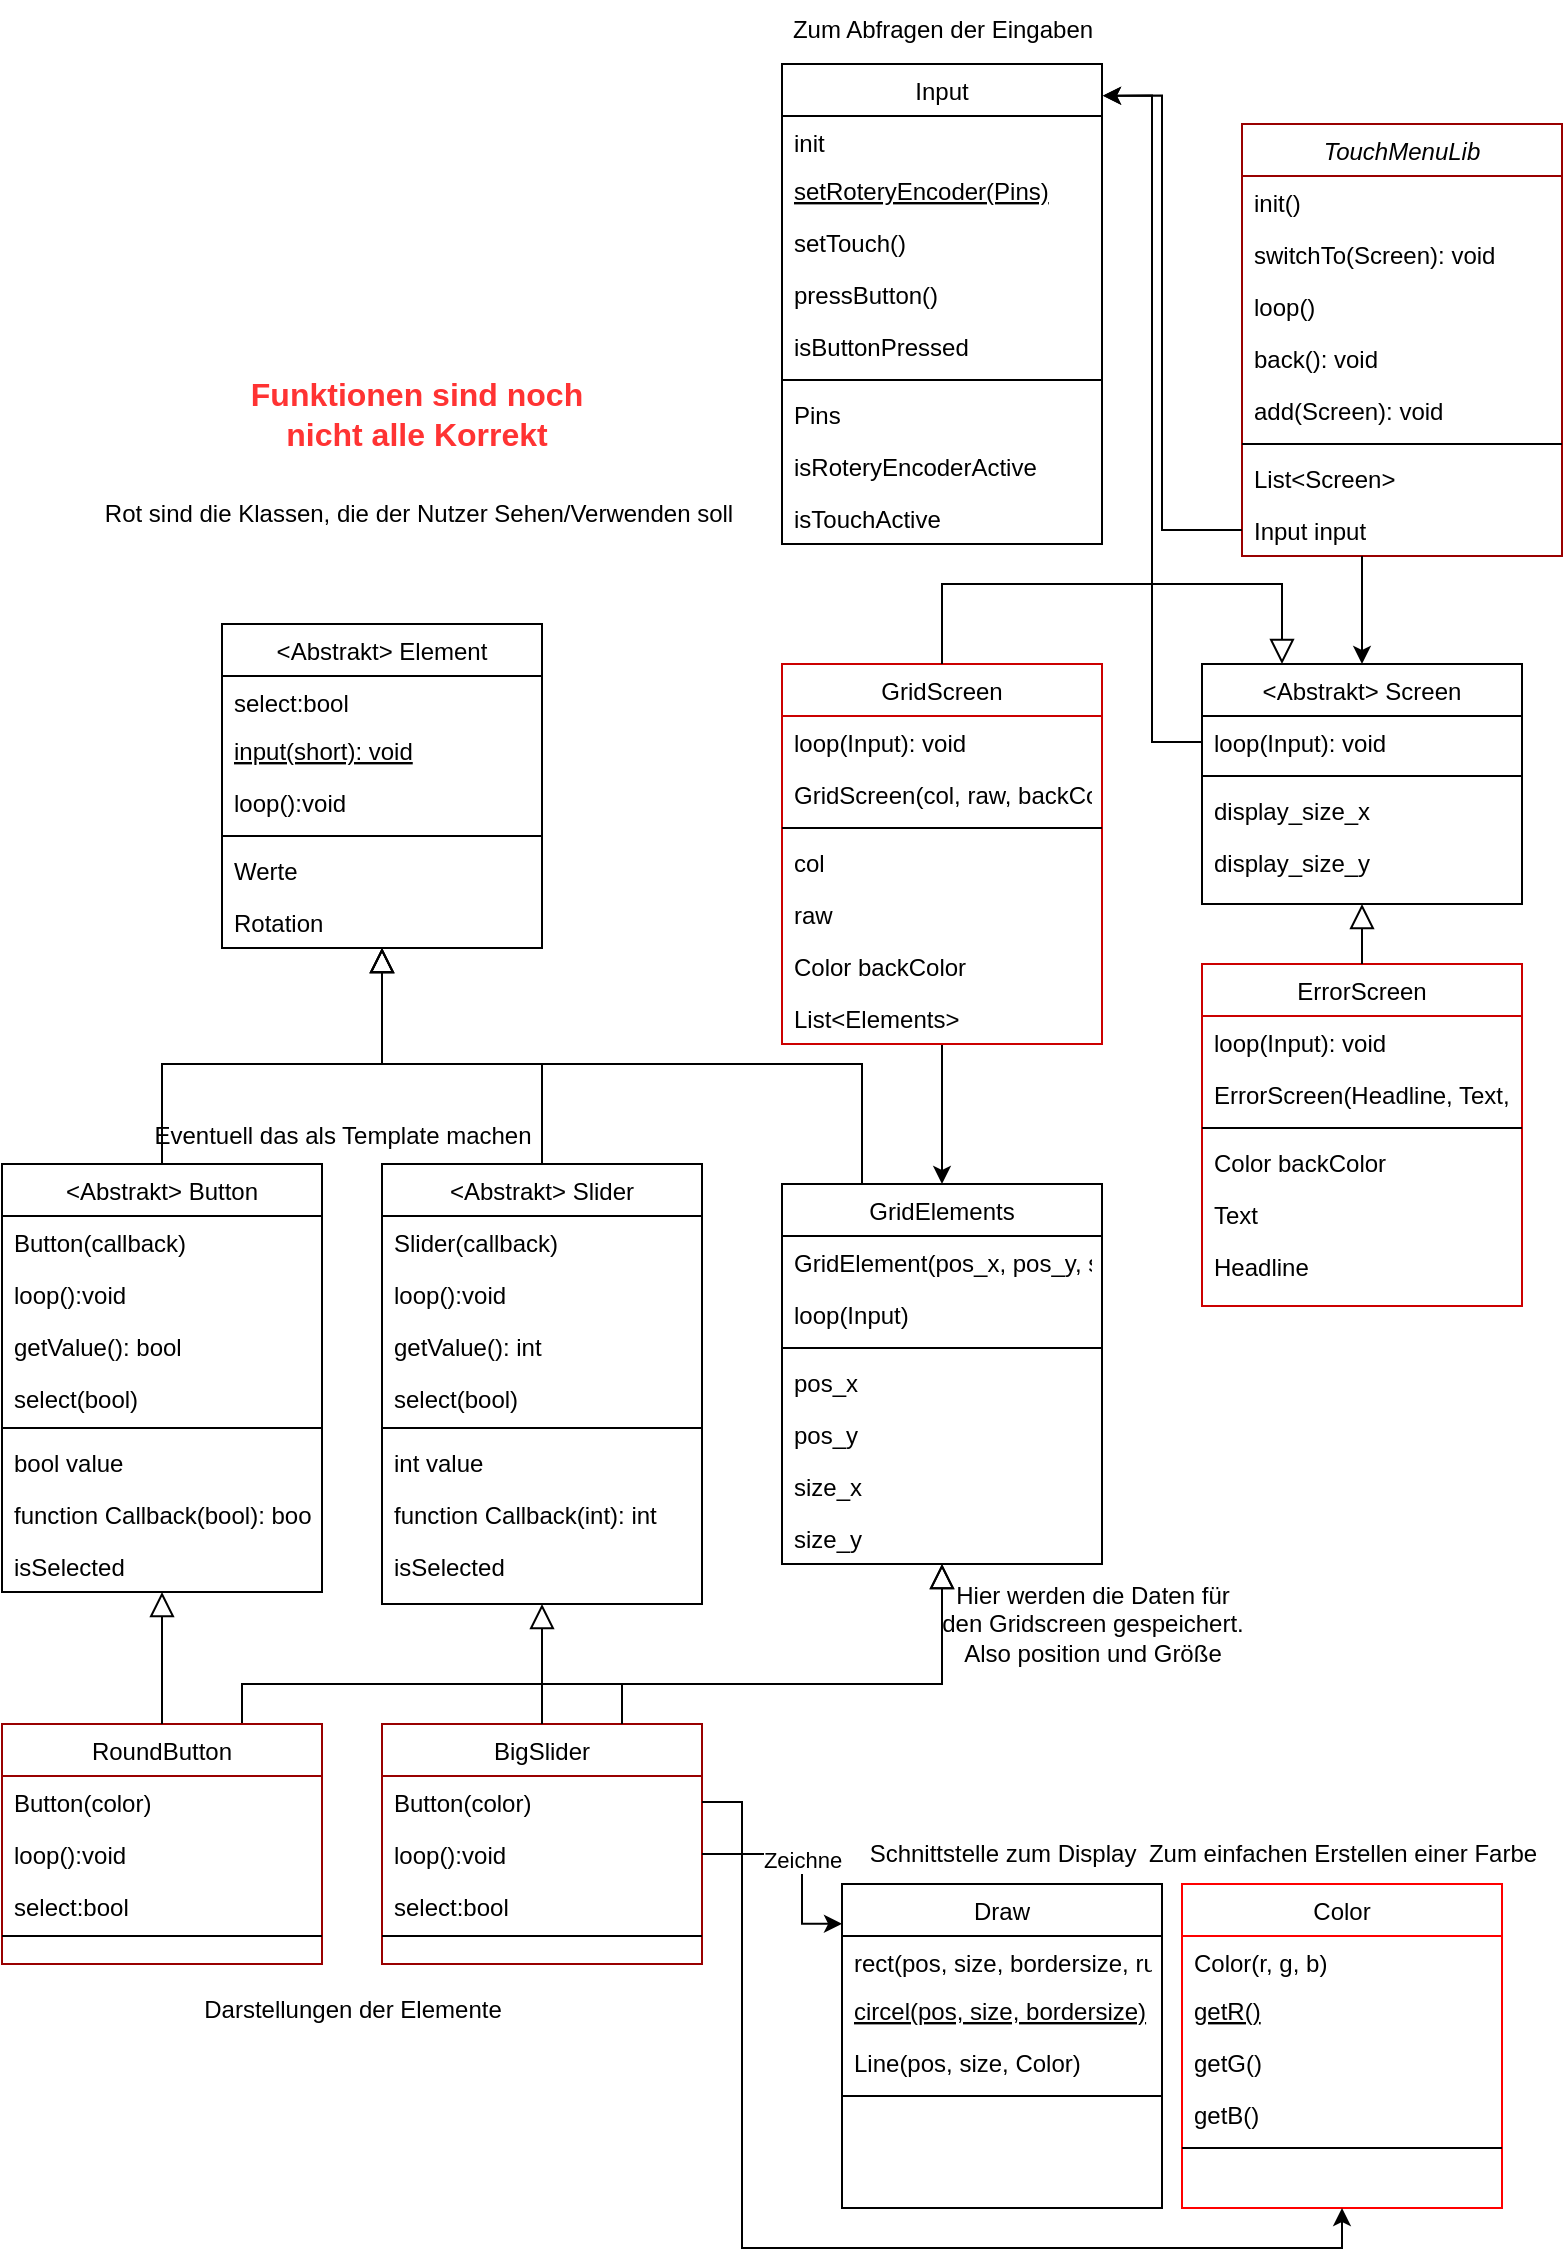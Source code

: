 <mxfile version="21.2.1" type="device">
  <diagram id="C5RBs43oDa-KdzZeNtuy" name="Page-1">
    <mxGraphModel dx="1136" dy="1790" grid="1" gridSize="10" guides="1" tooltips="1" connect="1" arrows="1" fold="1" page="1" pageScale="1" pageWidth="827" pageHeight="1169" math="0" shadow="0">
      <root>
        <mxCell id="WIyWlLk6GJQsqaUBKTNV-0" />
        <mxCell id="WIyWlLk6GJQsqaUBKTNV-1" parent="WIyWlLk6GJQsqaUBKTNV-0" />
        <mxCell id="zkfFHV4jXpPFQw0GAbJ--0" value="TouchMenuLib" style="swimlane;fontStyle=2;align=center;verticalAlign=top;childLayout=stackLayout;horizontal=1;startSize=26;horizontalStack=0;resizeParent=1;resizeLast=0;collapsible=1;marginBottom=0;rounded=0;shadow=0;strokeWidth=1;strokeColor=#990000;" parent="WIyWlLk6GJQsqaUBKTNV-1" vertex="1">
          <mxGeometry x="630" y="-20" width="160" height="216" as="geometry">
            <mxRectangle x="230" y="140" width="160" height="26" as="alternateBounds" />
          </mxGeometry>
        </mxCell>
        <mxCell id="zkfFHV4jXpPFQw0GAbJ--1" value="init()" style="text;align=left;verticalAlign=top;spacingLeft=4;spacingRight=4;overflow=hidden;rotatable=0;points=[[0,0.5],[1,0.5]];portConstraint=eastwest;" parent="zkfFHV4jXpPFQw0GAbJ--0" vertex="1">
          <mxGeometry y="26" width="160" height="26" as="geometry" />
        </mxCell>
        <mxCell id="zkfFHV4jXpPFQw0GAbJ--2" value="switchTo(Screen): void" style="text;align=left;verticalAlign=top;spacingLeft=4;spacingRight=4;overflow=hidden;rotatable=0;points=[[0,0.5],[1,0.5]];portConstraint=eastwest;rounded=0;shadow=0;html=0;" parent="zkfFHV4jXpPFQw0GAbJ--0" vertex="1">
          <mxGeometry y="52" width="160" height="26" as="geometry" />
        </mxCell>
        <mxCell id="zkfFHV4jXpPFQw0GAbJ--3" value="loop()" style="text;align=left;verticalAlign=top;spacingLeft=4;spacingRight=4;overflow=hidden;rotatable=0;points=[[0,0.5],[1,0.5]];portConstraint=eastwest;rounded=0;shadow=0;html=0;" parent="zkfFHV4jXpPFQw0GAbJ--0" vertex="1">
          <mxGeometry y="78" width="160" height="26" as="geometry" />
        </mxCell>
        <mxCell id="kaVi2ZBYTGsRH77vz1DW-54" value="back(): void" style="text;align=left;verticalAlign=top;spacingLeft=4;spacingRight=4;overflow=hidden;rotatable=0;points=[[0,0.5],[1,0.5]];portConstraint=eastwest;rounded=0;shadow=0;html=0;" vertex="1" parent="zkfFHV4jXpPFQw0GAbJ--0">
          <mxGeometry y="104" width="160" height="26" as="geometry" />
        </mxCell>
        <mxCell id="kaVi2ZBYTGsRH77vz1DW-146" value="add(Screen): void" style="text;align=left;verticalAlign=top;spacingLeft=4;spacingRight=4;overflow=hidden;rotatable=0;points=[[0,0.5],[1,0.5]];portConstraint=eastwest;rounded=0;shadow=0;html=0;" vertex="1" parent="zkfFHV4jXpPFQw0GAbJ--0">
          <mxGeometry y="130" width="160" height="26" as="geometry" />
        </mxCell>
        <mxCell id="zkfFHV4jXpPFQw0GAbJ--4" value="" style="line;html=1;strokeWidth=1;align=left;verticalAlign=middle;spacingTop=-1;spacingLeft=3;spacingRight=3;rotatable=0;labelPosition=right;points=[];portConstraint=eastwest;" parent="zkfFHV4jXpPFQw0GAbJ--0" vertex="1">
          <mxGeometry y="156" width="160" height="8" as="geometry" />
        </mxCell>
        <mxCell id="zkfFHV4jXpPFQw0GAbJ--5" value="List&lt;Screen&gt;" style="text;align=left;verticalAlign=top;spacingLeft=4;spacingRight=4;overflow=hidden;rotatable=0;points=[[0,0.5],[1,0.5]];portConstraint=eastwest;" parent="zkfFHV4jXpPFQw0GAbJ--0" vertex="1">
          <mxGeometry y="164" width="160" height="26" as="geometry" />
        </mxCell>
        <mxCell id="kaVi2ZBYTGsRH77vz1DW-173" value="Input input" style="text;align=left;verticalAlign=top;spacingLeft=4;spacingRight=4;overflow=hidden;rotatable=0;points=[[0,0.5],[1,0.5]];portConstraint=eastwest;" vertex="1" parent="zkfFHV4jXpPFQw0GAbJ--0">
          <mxGeometry y="190" width="160" height="26" as="geometry" />
        </mxCell>
        <mxCell id="zkfFHV4jXpPFQw0GAbJ--6" value="&lt;Abstrakt&gt; Element" style="swimlane;fontStyle=0;align=center;verticalAlign=top;childLayout=stackLayout;horizontal=1;startSize=26;horizontalStack=0;resizeParent=1;resizeLast=0;collapsible=1;marginBottom=0;rounded=0;shadow=0;strokeWidth=1;" parent="WIyWlLk6GJQsqaUBKTNV-1" vertex="1">
          <mxGeometry x="120" y="230" width="160" height="162" as="geometry">
            <mxRectangle x="130" y="380" width="160" height="26" as="alternateBounds" />
          </mxGeometry>
        </mxCell>
        <mxCell id="zkfFHV4jXpPFQw0GAbJ--7" value="select:bool" style="text;align=left;verticalAlign=top;spacingLeft=4;spacingRight=4;overflow=hidden;rotatable=0;points=[[0,0.5],[1,0.5]];portConstraint=eastwest;" parent="zkfFHV4jXpPFQw0GAbJ--6" vertex="1">
          <mxGeometry y="26" width="160" height="24" as="geometry" />
        </mxCell>
        <mxCell id="zkfFHV4jXpPFQw0GAbJ--10" value="input(short): void" style="text;align=left;verticalAlign=top;spacingLeft=4;spacingRight=4;overflow=hidden;rotatable=0;points=[[0,0.5],[1,0.5]];portConstraint=eastwest;fontStyle=4" parent="zkfFHV4jXpPFQw0GAbJ--6" vertex="1">
          <mxGeometry y="50" width="160" height="26" as="geometry" />
        </mxCell>
        <mxCell id="kaVi2ZBYTGsRH77vz1DW-9" value="loop():void" style="text;align=left;verticalAlign=top;spacingLeft=4;spacingRight=4;overflow=hidden;rotatable=0;points=[[0,0.5],[1,0.5]];portConstraint=eastwest;" vertex="1" parent="zkfFHV4jXpPFQw0GAbJ--6">
          <mxGeometry y="76" width="160" height="26" as="geometry" />
        </mxCell>
        <mxCell id="zkfFHV4jXpPFQw0GAbJ--9" value="" style="line;html=1;strokeWidth=1;align=left;verticalAlign=middle;spacingTop=-1;spacingLeft=3;spacingRight=3;rotatable=0;labelPosition=right;points=[];portConstraint=eastwest;" parent="zkfFHV4jXpPFQw0GAbJ--6" vertex="1">
          <mxGeometry y="102" width="160" height="8" as="geometry" />
        </mxCell>
        <mxCell id="zkfFHV4jXpPFQw0GAbJ--11" value="Werte" style="text;align=left;verticalAlign=top;spacingLeft=4;spacingRight=4;overflow=hidden;rotatable=0;points=[[0,0.5],[1,0.5]];portConstraint=eastwest;" parent="zkfFHV4jXpPFQw0GAbJ--6" vertex="1">
          <mxGeometry y="110" width="160" height="26" as="geometry" />
        </mxCell>
        <mxCell id="kaVi2ZBYTGsRH77vz1DW-126" value="Rotation" style="text;align=left;verticalAlign=top;spacingLeft=4;spacingRight=4;overflow=hidden;rotatable=0;points=[[0,0.5],[1,0.5]];portConstraint=eastwest;" vertex="1" parent="zkfFHV4jXpPFQw0GAbJ--6">
          <mxGeometry y="136" width="160" height="26" as="geometry" />
        </mxCell>
        <mxCell id="zkfFHV4jXpPFQw0GAbJ--13" value="&lt;Abstrakt&gt; Screen" style="swimlane;fontStyle=0;align=center;verticalAlign=top;childLayout=stackLayout;horizontal=1;startSize=26;horizontalStack=0;resizeParent=1;resizeLast=0;collapsible=1;marginBottom=0;rounded=0;shadow=0;strokeWidth=1;" parent="WIyWlLk6GJQsqaUBKTNV-1" vertex="1">
          <mxGeometry x="610" y="250" width="160" height="120" as="geometry">
            <mxRectangle x="340" y="380" width="170" height="26" as="alternateBounds" />
          </mxGeometry>
        </mxCell>
        <mxCell id="kaVi2ZBYTGsRH77vz1DW-8" value="loop(Input): void" style="text;align=left;verticalAlign=top;spacingLeft=4;spacingRight=4;overflow=hidden;rotatable=0;points=[[0,0.5],[1,0.5]];portConstraint=eastwest;" vertex="1" parent="zkfFHV4jXpPFQw0GAbJ--13">
          <mxGeometry y="26" width="160" height="26" as="geometry" />
        </mxCell>
        <mxCell id="zkfFHV4jXpPFQw0GAbJ--15" value="" style="line;html=1;strokeWidth=1;align=left;verticalAlign=middle;spacingTop=-1;spacingLeft=3;spacingRight=3;rotatable=0;labelPosition=right;points=[];portConstraint=eastwest;" parent="zkfFHV4jXpPFQw0GAbJ--13" vertex="1">
          <mxGeometry y="52" width="160" height="8" as="geometry" />
        </mxCell>
        <mxCell id="kaVi2ZBYTGsRH77vz1DW-11" value="display_size_x" style="text;align=left;verticalAlign=top;spacingLeft=4;spacingRight=4;overflow=hidden;rotatable=0;points=[[0,0.5],[1,0.5]];portConstraint=eastwest;" vertex="1" parent="zkfFHV4jXpPFQw0GAbJ--13">
          <mxGeometry y="60" width="160" height="26" as="geometry" />
        </mxCell>
        <mxCell id="kaVi2ZBYTGsRH77vz1DW-12" value="display_size_y" style="text;align=left;verticalAlign=top;spacingLeft=4;spacingRight=4;overflow=hidden;rotatable=0;points=[[0,0.5],[1,0.5]];portConstraint=eastwest;" vertex="1" parent="zkfFHV4jXpPFQw0GAbJ--13">
          <mxGeometry y="86" width="160" height="26" as="geometry" />
        </mxCell>
        <mxCell id="kaVi2ZBYTGsRH77vz1DW-13" value="&lt;Abstrakt&gt; Button" style="swimlane;fontStyle=0;align=center;verticalAlign=top;childLayout=stackLayout;horizontal=1;startSize=26;horizontalStack=0;resizeParent=1;resizeLast=0;collapsible=1;marginBottom=0;rounded=0;shadow=0;strokeWidth=1;" vertex="1" parent="WIyWlLk6GJQsqaUBKTNV-1">
          <mxGeometry x="10" y="500" width="160" height="214" as="geometry">
            <mxRectangle x="130" y="380" width="160" height="26" as="alternateBounds" />
          </mxGeometry>
        </mxCell>
        <mxCell id="kaVi2ZBYTGsRH77vz1DW-16" value="Button(callback)" style="text;align=left;verticalAlign=top;spacingLeft=4;spacingRight=4;overflow=hidden;rotatable=0;points=[[0,0.5],[1,0.5]];portConstraint=eastwest;" vertex="1" parent="kaVi2ZBYTGsRH77vz1DW-13">
          <mxGeometry y="26" width="160" height="26" as="geometry" />
        </mxCell>
        <mxCell id="kaVi2ZBYTGsRH77vz1DW-21" value="loop():void" style="text;align=left;verticalAlign=top;spacingLeft=4;spacingRight=4;overflow=hidden;rotatable=0;points=[[0,0.5],[1,0.5]];portConstraint=eastwest;" vertex="1" parent="kaVi2ZBYTGsRH77vz1DW-13">
          <mxGeometry y="52" width="160" height="26" as="geometry" />
        </mxCell>
        <mxCell id="kaVi2ZBYTGsRH77vz1DW-23" value="getValue(): bool" style="text;align=left;verticalAlign=top;spacingLeft=4;spacingRight=4;overflow=hidden;rotatable=0;points=[[0,0.5],[1,0.5]];portConstraint=eastwest;" vertex="1" parent="kaVi2ZBYTGsRH77vz1DW-13">
          <mxGeometry y="78" width="160" height="26" as="geometry" />
        </mxCell>
        <mxCell id="kaVi2ZBYTGsRH77vz1DW-42" value="select(bool)" style="text;align=left;verticalAlign=top;spacingLeft=4;spacingRight=4;overflow=hidden;rotatable=0;points=[[0,0.5],[1,0.5]];portConstraint=eastwest;" vertex="1" parent="kaVi2ZBYTGsRH77vz1DW-13">
          <mxGeometry y="104" width="160" height="24" as="geometry" />
        </mxCell>
        <mxCell id="kaVi2ZBYTGsRH77vz1DW-17" value="" style="line;html=1;strokeWidth=1;align=left;verticalAlign=middle;spacingTop=-1;spacingLeft=3;spacingRight=3;rotatable=0;labelPosition=right;points=[];portConstraint=eastwest;" vertex="1" parent="kaVi2ZBYTGsRH77vz1DW-13">
          <mxGeometry y="128" width="160" height="8" as="geometry" />
        </mxCell>
        <mxCell id="kaVi2ZBYTGsRH77vz1DW-18" value="bool value" style="text;align=left;verticalAlign=top;spacingLeft=4;spacingRight=4;overflow=hidden;rotatable=0;points=[[0,0.5],[1,0.5]];portConstraint=eastwest;" vertex="1" parent="kaVi2ZBYTGsRH77vz1DW-13">
          <mxGeometry y="136" width="160" height="26" as="geometry" />
        </mxCell>
        <mxCell id="kaVi2ZBYTGsRH77vz1DW-22" value="function Callback(bool): bool" style="text;align=left;verticalAlign=top;spacingLeft=4;spacingRight=4;overflow=hidden;rotatable=0;points=[[0,0.5],[1,0.5]];portConstraint=eastwest;" vertex="1" parent="kaVi2ZBYTGsRH77vz1DW-13">
          <mxGeometry y="162" width="160" height="26" as="geometry" />
        </mxCell>
        <mxCell id="kaVi2ZBYTGsRH77vz1DW-90" value="isSelected" style="text;align=left;verticalAlign=top;spacingLeft=4;spacingRight=4;overflow=hidden;rotatable=0;points=[[0,0.5],[1,0.5]];portConstraint=eastwest;" vertex="1" parent="kaVi2ZBYTGsRH77vz1DW-13">
          <mxGeometry y="188" width="160" height="26" as="geometry" />
        </mxCell>
        <mxCell id="kaVi2ZBYTGsRH77vz1DW-24" value="&lt;Abstrakt&gt; Slider" style="swimlane;fontStyle=0;align=center;verticalAlign=top;childLayout=stackLayout;horizontal=1;startSize=26;horizontalStack=0;resizeParent=1;resizeLast=0;collapsible=1;marginBottom=0;rounded=0;shadow=0;strokeWidth=1;" vertex="1" parent="WIyWlLk6GJQsqaUBKTNV-1">
          <mxGeometry x="200" y="500" width="160" height="220" as="geometry">
            <mxRectangle x="130" y="380" width="160" height="26" as="alternateBounds" />
          </mxGeometry>
        </mxCell>
        <mxCell id="kaVi2ZBYTGsRH77vz1DW-25" value="Slider(callback)" style="text;align=left;verticalAlign=top;spacingLeft=4;spacingRight=4;overflow=hidden;rotatable=0;points=[[0,0.5],[1,0.5]];portConstraint=eastwest;" vertex="1" parent="kaVi2ZBYTGsRH77vz1DW-24">
          <mxGeometry y="26" width="160" height="26" as="geometry" />
        </mxCell>
        <mxCell id="kaVi2ZBYTGsRH77vz1DW-26" value="loop():void" style="text;align=left;verticalAlign=top;spacingLeft=4;spacingRight=4;overflow=hidden;rotatable=0;points=[[0,0.5],[1,0.5]];portConstraint=eastwest;" vertex="1" parent="kaVi2ZBYTGsRH77vz1DW-24">
          <mxGeometry y="52" width="160" height="26" as="geometry" />
        </mxCell>
        <mxCell id="kaVi2ZBYTGsRH77vz1DW-27" value="getValue(): int" style="text;align=left;verticalAlign=top;spacingLeft=4;spacingRight=4;overflow=hidden;rotatable=0;points=[[0,0.5],[1,0.5]];portConstraint=eastwest;" vertex="1" parent="kaVi2ZBYTGsRH77vz1DW-24">
          <mxGeometry y="78" width="160" height="26" as="geometry" />
        </mxCell>
        <mxCell id="kaVi2ZBYTGsRH77vz1DW-167" value="select(bool)" style="text;align=left;verticalAlign=top;spacingLeft=4;spacingRight=4;overflow=hidden;rotatable=0;points=[[0,0.5],[1,0.5]];portConstraint=eastwest;" vertex="1" parent="kaVi2ZBYTGsRH77vz1DW-24">
          <mxGeometry y="104" width="160" height="24" as="geometry" />
        </mxCell>
        <mxCell id="kaVi2ZBYTGsRH77vz1DW-28" value="" style="line;html=1;strokeWidth=1;align=left;verticalAlign=middle;spacingTop=-1;spacingLeft=3;spacingRight=3;rotatable=0;labelPosition=right;points=[];portConstraint=eastwest;" vertex="1" parent="kaVi2ZBYTGsRH77vz1DW-24">
          <mxGeometry y="128" width="160" height="8" as="geometry" />
        </mxCell>
        <mxCell id="kaVi2ZBYTGsRH77vz1DW-29" value="int value" style="text;align=left;verticalAlign=top;spacingLeft=4;spacingRight=4;overflow=hidden;rotatable=0;points=[[0,0.5],[1,0.5]];portConstraint=eastwest;" vertex="1" parent="kaVi2ZBYTGsRH77vz1DW-24">
          <mxGeometry y="136" width="160" height="26" as="geometry" />
        </mxCell>
        <mxCell id="kaVi2ZBYTGsRH77vz1DW-32" value="function Callback(int): int" style="text;align=left;verticalAlign=top;spacingLeft=4;spacingRight=4;overflow=hidden;rotatable=0;points=[[0,0.5],[1,0.5]];portConstraint=eastwest;" vertex="1" parent="kaVi2ZBYTGsRH77vz1DW-24">
          <mxGeometry y="162" width="160" height="26" as="geometry" />
        </mxCell>
        <mxCell id="kaVi2ZBYTGsRH77vz1DW-168" value="isSelected" style="text;align=left;verticalAlign=top;spacingLeft=4;spacingRight=4;overflow=hidden;rotatable=0;points=[[0,0.5],[1,0.5]];portConstraint=eastwest;" vertex="1" parent="kaVi2ZBYTGsRH77vz1DW-24">
          <mxGeometry y="188" width="160" height="26" as="geometry" />
        </mxCell>
        <mxCell id="kaVi2ZBYTGsRH77vz1DW-44" value="GridElements" style="swimlane;fontStyle=0;align=center;verticalAlign=top;childLayout=stackLayout;horizontal=1;startSize=26;horizontalStack=0;resizeParent=1;resizeLast=0;collapsible=1;marginBottom=0;rounded=0;shadow=0;strokeWidth=1;" vertex="1" parent="WIyWlLk6GJQsqaUBKTNV-1">
          <mxGeometry x="400" y="510" width="160" height="190" as="geometry">
            <mxRectangle x="340" y="380" width="170" height="26" as="alternateBounds" />
          </mxGeometry>
        </mxCell>
        <mxCell id="kaVi2ZBYTGsRH77vz1DW-45" value="GridElement(pos_x, pos_y, size_x, size_y)" style="text;align=left;verticalAlign=top;spacingLeft=4;spacingRight=4;overflow=hidden;rotatable=0;points=[[0,0.5],[1,0.5]];portConstraint=eastwest;" vertex="1" parent="kaVi2ZBYTGsRH77vz1DW-44">
          <mxGeometry y="26" width="160" height="26" as="geometry" />
        </mxCell>
        <mxCell id="kaVi2ZBYTGsRH77vz1DW-101" value="loop(Input)" style="text;align=left;verticalAlign=top;spacingLeft=4;spacingRight=4;overflow=hidden;rotatable=0;points=[[0,0.5],[1,0.5]];portConstraint=eastwest;" vertex="1" parent="kaVi2ZBYTGsRH77vz1DW-44">
          <mxGeometry y="52" width="160" height="26" as="geometry" />
        </mxCell>
        <mxCell id="kaVi2ZBYTGsRH77vz1DW-48" value="" style="line;html=1;strokeWidth=1;align=left;verticalAlign=middle;spacingTop=-1;spacingLeft=3;spacingRight=3;rotatable=0;labelPosition=right;points=[];portConstraint=eastwest;" vertex="1" parent="kaVi2ZBYTGsRH77vz1DW-44">
          <mxGeometry y="78" width="160" height="8" as="geometry" />
        </mxCell>
        <mxCell id="kaVi2ZBYTGsRH77vz1DW-52" value="pos_x" style="text;align=left;verticalAlign=top;spacingLeft=4;spacingRight=4;overflow=hidden;rotatable=0;points=[[0,0.5],[1,0.5]];portConstraint=eastwest;" vertex="1" parent="kaVi2ZBYTGsRH77vz1DW-44">
          <mxGeometry y="86" width="160" height="26" as="geometry" />
        </mxCell>
        <mxCell id="kaVi2ZBYTGsRH77vz1DW-53" value="pos_y" style="text;align=left;verticalAlign=top;spacingLeft=4;spacingRight=4;overflow=hidden;rotatable=0;points=[[0,0.5],[1,0.5]];portConstraint=eastwest;" vertex="1" parent="kaVi2ZBYTGsRH77vz1DW-44">
          <mxGeometry y="112" width="160" height="26" as="geometry" />
        </mxCell>
        <mxCell id="kaVi2ZBYTGsRH77vz1DW-49" value="size_x" style="text;align=left;verticalAlign=top;spacingLeft=4;spacingRight=4;overflow=hidden;rotatable=0;points=[[0,0.5],[1,0.5]];portConstraint=eastwest;" vertex="1" parent="kaVi2ZBYTGsRH77vz1DW-44">
          <mxGeometry y="138" width="160" height="26" as="geometry" />
        </mxCell>
        <mxCell id="kaVi2ZBYTGsRH77vz1DW-50" value="size_y" style="text;align=left;verticalAlign=top;spacingLeft=4;spacingRight=4;overflow=hidden;rotatable=0;points=[[0,0.5],[1,0.5]];portConstraint=eastwest;" vertex="1" parent="kaVi2ZBYTGsRH77vz1DW-44">
          <mxGeometry y="164" width="160" height="26" as="geometry" />
        </mxCell>
        <mxCell id="kaVi2ZBYTGsRH77vz1DW-59" value="" style="endArrow=block;endSize=10;endFill=0;shadow=0;strokeWidth=1;rounded=0;edgeStyle=elbowEdgeStyle;elbow=vertical;exitX=0.5;exitY=0;exitDx=0;exitDy=0;" edge="1" parent="WIyWlLk6GJQsqaUBKTNV-1" source="kaVi2ZBYTGsRH77vz1DW-13" target="kaVi2ZBYTGsRH77vz1DW-126">
          <mxGeometry width="160" relative="1" as="geometry">
            <mxPoint x="349" y="510" as="sourcePoint" />
            <mxPoint x="160" y="410" as="targetPoint" />
            <Array as="points">
              <mxPoint x="200" y="450" />
            </Array>
          </mxGeometry>
        </mxCell>
        <mxCell id="kaVi2ZBYTGsRH77vz1DW-60" value="" style="endArrow=block;endSize=10;endFill=0;shadow=0;strokeWidth=1;rounded=0;edgeStyle=elbowEdgeStyle;elbow=vertical;exitX=0.5;exitY=0;exitDx=0;exitDy=0;" edge="1" parent="WIyWlLk6GJQsqaUBKTNV-1" source="kaVi2ZBYTGsRH77vz1DW-24" target="kaVi2ZBYTGsRH77vz1DW-126">
          <mxGeometry width="160" relative="1" as="geometry">
            <mxPoint x="359" y="520" as="sourcePoint" />
            <mxPoint x="220" y="406" as="targetPoint" />
            <Array as="points">
              <mxPoint x="200" y="450" />
            </Array>
          </mxGeometry>
        </mxCell>
        <mxCell id="kaVi2ZBYTGsRH77vz1DW-62" value="" style="endArrow=block;endSize=10;endFill=0;shadow=0;strokeWidth=1;rounded=0;edgeStyle=elbowEdgeStyle;elbow=vertical;exitX=0.75;exitY=0;exitDx=0;exitDy=0;" edge="1" parent="WIyWlLk6GJQsqaUBKTNV-1" source="kaVi2ZBYTGsRH77vz1DW-82" target="kaVi2ZBYTGsRH77vz1DW-50">
          <mxGeometry width="160" relative="1" as="geometry">
            <mxPoint x="170" y="929" as="sourcePoint" />
            <mxPoint x="480" y="740" as="targetPoint" />
            <Array as="points">
              <mxPoint x="250" y="760" />
              <mxPoint x="310" y="800" />
            </Array>
          </mxGeometry>
        </mxCell>
        <mxCell id="kaVi2ZBYTGsRH77vz1DW-100" style="edgeStyle=orthogonalEdgeStyle;rounded=0;orthogonalLoop=1;jettySize=auto;html=1;exitX=0.5;exitY=1;exitDx=0;exitDy=0;entryX=0.5;entryY=0;entryDx=0;entryDy=0;" edge="1" parent="WIyWlLk6GJQsqaUBKTNV-1" source="kaVi2ZBYTGsRH77vz1DW-65" target="kaVi2ZBYTGsRH77vz1DW-44">
          <mxGeometry relative="1" as="geometry" />
        </mxCell>
        <mxCell id="kaVi2ZBYTGsRH77vz1DW-65" value="GridScreen" style="swimlane;fontStyle=0;align=center;verticalAlign=top;childLayout=stackLayout;horizontal=1;startSize=26;horizontalStack=0;resizeParent=1;resizeLast=0;collapsible=1;marginBottom=0;rounded=0;shadow=0;strokeWidth=1;strokeColor=#CC0000;" vertex="1" parent="WIyWlLk6GJQsqaUBKTNV-1">
          <mxGeometry x="400" y="250" width="160" height="190" as="geometry">
            <mxRectangle x="340" y="380" width="170" height="26" as="alternateBounds" />
          </mxGeometry>
        </mxCell>
        <mxCell id="kaVi2ZBYTGsRH77vz1DW-68" value="loop(Input): void" style="text;align=left;verticalAlign=top;spacingLeft=4;spacingRight=4;overflow=hidden;rotatable=0;points=[[0,0.5],[1,0.5]];portConstraint=eastwest;" vertex="1" parent="kaVi2ZBYTGsRH77vz1DW-65">
          <mxGeometry y="26" width="160" height="26" as="geometry" />
        </mxCell>
        <mxCell id="kaVi2ZBYTGsRH77vz1DW-79" value="GridScreen(col, raw, backColor)" style="text;align=left;verticalAlign=top;spacingLeft=4;spacingRight=4;overflow=hidden;rotatable=0;points=[[0,0.5],[1,0.5]];portConstraint=eastwest;" vertex="1" parent="kaVi2ZBYTGsRH77vz1DW-65">
          <mxGeometry y="52" width="160" height="26" as="geometry" />
        </mxCell>
        <mxCell id="kaVi2ZBYTGsRH77vz1DW-69" value="" style="line;html=1;strokeWidth=1;align=left;verticalAlign=middle;spacingTop=-1;spacingLeft=3;spacingRight=3;rotatable=0;labelPosition=right;points=[];portConstraint=eastwest;" vertex="1" parent="kaVi2ZBYTGsRH77vz1DW-65">
          <mxGeometry y="78" width="160" height="8" as="geometry" />
        </mxCell>
        <mxCell id="kaVi2ZBYTGsRH77vz1DW-70" value="col" style="text;align=left;verticalAlign=top;spacingLeft=4;spacingRight=4;overflow=hidden;rotatable=0;points=[[0,0.5],[1,0.5]];portConstraint=eastwest;" vertex="1" parent="kaVi2ZBYTGsRH77vz1DW-65">
          <mxGeometry y="86" width="160" height="26" as="geometry" />
        </mxCell>
        <mxCell id="kaVi2ZBYTGsRH77vz1DW-71" value="raw" style="text;align=left;verticalAlign=top;spacingLeft=4;spacingRight=4;overflow=hidden;rotatable=0;points=[[0,0.5],[1,0.5]];portConstraint=eastwest;" vertex="1" parent="kaVi2ZBYTGsRH77vz1DW-65">
          <mxGeometry y="112" width="160" height="26" as="geometry" />
        </mxCell>
        <mxCell id="kaVi2ZBYTGsRH77vz1DW-80" value="Color backColor" style="text;align=left;verticalAlign=top;spacingLeft=4;spacingRight=4;overflow=hidden;rotatable=0;points=[[0,0.5],[1,0.5]];portConstraint=eastwest;" vertex="1" parent="kaVi2ZBYTGsRH77vz1DW-65">
          <mxGeometry y="138" width="160" height="26" as="geometry" />
        </mxCell>
        <mxCell id="kaVi2ZBYTGsRH77vz1DW-98" value="List&lt;Elements&gt;" style="text;align=left;verticalAlign=top;spacingLeft=4;spacingRight=4;overflow=hidden;rotatable=0;points=[[0,0.5],[1,0.5]];portConstraint=eastwest;" vertex="1" parent="kaVi2ZBYTGsRH77vz1DW-65">
          <mxGeometry y="164" width="160" height="26" as="geometry" />
        </mxCell>
        <mxCell id="kaVi2ZBYTGsRH77vz1DW-82" value="RoundButton" style="swimlane;fontStyle=0;align=center;verticalAlign=top;childLayout=stackLayout;horizontal=1;startSize=26;horizontalStack=0;resizeParent=1;resizeLast=0;collapsible=1;marginBottom=0;rounded=0;shadow=0;strokeWidth=1;strokeColor=#990000;" vertex="1" parent="WIyWlLk6GJQsqaUBKTNV-1">
          <mxGeometry x="10" y="780" width="160" height="120" as="geometry">
            <mxRectangle x="130" y="380" width="160" height="26" as="alternateBounds" />
          </mxGeometry>
        </mxCell>
        <mxCell id="kaVi2ZBYTGsRH77vz1DW-83" value="Button(color)" style="text;align=left;verticalAlign=top;spacingLeft=4;spacingRight=4;overflow=hidden;rotatable=0;points=[[0,0.5],[1,0.5]];portConstraint=eastwest;" vertex="1" parent="kaVi2ZBYTGsRH77vz1DW-82">
          <mxGeometry y="26" width="160" height="26" as="geometry" />
        </mxCell>
        <mxCell id="kaVi2ZBYTGsRH77vz1DW-84" value="loop():void" style="text;align=left;verticalAlign=top;spacingLeft=4;spacingRight=4;overflow=hidden;rotatable=0;points=[[0,0.5],[1,0.5]];portConstraint=eastwest;" vertex="1" parent="kaVi2ZBYTGsRH77vz1DW-82">
          <mxGeometry y="52" width="160" height="26" as="geometry" />
        </mxCell>
        <mxCell id="kaVi2ZBYTGsRH77vz1DW-86" value="select:bool" style="text;align=left;verticalAlign=top;spacingLeft=4;spacingRight=4;overflow=hidden;rotatable=0;points=[[0,0.5],[1,0.5]];portConstraint=eastwest;" vertex="1" parent="kaVi2ZBYTGsRH77vz1DW-82">
          <mxGeometry y="78" width="160" height="24" as="geometry" />
        </mxCell>
        <mxCell id="kaVi2ZBYTGsRH77vz1DW-87" value="" style="line;html=1;strokeWidth=1;align=left;verticalAlign=middle;spacingTop=-1;spacingLeft=3;spacingRight=3;rotatable=0;labelPosition=right;points=[];portConstraint=eastwest;" vertex="1" parent="kaVi2ZBYTGsRH77vz1DW-82">
          <mxGeometry y="102" width="160" height="8" as="geometry" />
        </mxCell>
        <mxCell id="kaVi2ZBYTGsRH77vz1DW-91" value="" style="endArrow=block;endSize=10;endFill=0;shadow=0;strokeWidth=1;rounded=0;edgeStyle=elbowEdgeStyle;elbow=vertical;exitX=0.5;exitY=0;exitDx=0;exitDy=0;" edge="1" parent="WIyWlLk6GJQsqaUBKTNV-1" source="kaVi2ZBYTGsRH77vz1DW-82" target="kaVi2ZBYTGsRH77vz1DW-90">
          <mxGeometry width="160" relative="1" as="geometry">
            <mxPoint x="180" y="939" as="sourcePoint" />
            <mxPoint x="440" y="836" as="targetPoint" />
            <Array as="points">
              <mxPoint x="90" y="740" />
            </Array>
          </mxGeometry>
        </mxCell>
        <mxCell id="kaVi2ZBYTGsRH77vz1DW-92" value="" style="endArrow=block;endSize=10;endFill=0;shadow=0;strokeWidth=1;rounded=0;edgeStyle=elbowEdgeStyle;elbow=vertical;entryX=0.25;entryY=0;entryDx=0;entryDy=0;exitX=0.5;exitY=0;exitDx=0;exitDy=0;" edge="1" parent="WIyWlLk6GJQsqaUBKTNV-1" source="kaVi2ZBYTGsRH77vz1DW-65" target="zkfFHV4jXpPFQw0GAbJ--13">
          <mxGeometry width="160" relative="1" as="geometry">
            <mxPoint x="290" y="510" as="sourcePoint" />
            <mxPoint x="700" y="480" as="targetPoint" />
            <Array as="points">
              <mxPoint x="590" y="210" />
            </Array>
          </mxGeometry>
        </mxCell>
        <mxCell id="kaVi2ZBYTGsRH77vz1DW-103" value="" style="endArrow=block;endSize=10;endFill=0;shadow=0;strokeWidth=1;rounded=0;edgeStyle=elbowEdgeStyle;elbow=vertical;exitX=0.25;exitY=0;exitDx=0;exitDy=0;" edge="1" parent="WIyWlLk6GJQsqaUBKTNV-1" source="kaVi2ZBYTGsRH77vz1DW-44" target="kaVi2ZBYTGsRH77vz1DW-126">
          <mxGeometry width="160" relative="1" as="geometry">
            <mxPoint x="180" y="939" as="sourcePoint" />
            <mxPoint x="490" y="776" as="targetPoint" />
            <Array as="points">
              <mxPoint x="320" y="450" />
              <mxPoint x="420" y="480" />
              <mxPoint x="370" y="500" />
            </Array>
          </mxGeometry>
        </mxCell>
        <mxCell id="kaVi2ZBYTGsRH77vz1DW-105" value="BigSlider" style="swimlane;fontStyle=0;align=center;verticalAlign=top;childLayout=stackLayout;horizontal=1;startSize=26;horizontalStack=0;resizeParent=1;resizeLast=0;collapsible=1;marginBottom=0;rounded=0;shadow=0;strokeWidth=1;strokeColor=#990000;" vertex="1" parent="WIyWlLk6GJQsqaUBKTNV-1">
          <mxGeometry x="200" y="780" width="160" height="120" as="geometry">
            <mxRectangle x="130" y="380" width="160" height="26" as="alternateBounds" />
          </mxGeometry>
        </mxCell>
        <mxCell id="kaVi2ZBYTGsRH77vz1DW-106" value="Button(color)" style="text;align=left;verticalAlign=top;spacingLeft=4;spacingRight=4;overflow=hidden;rotatable=0;points=[[0,0.5],[1,0.5]];portConstraint=eastwest;" vertex="1" parent="kaVi2ZBYTGsRH77vz1DW-105">
          <mxGeometry y="26" width="160" height="26" as="geometry" />
        </mxCell>
        <mxCell id="kaVi2ZBYTGsRH77vz1DW-107" value="loop():void" style="text;align=left;verticalAlign=top;spacingLeft=4;spacingRight=4;overflow=hidden;rotatable=0;points=[[0,0.5],[1,0.5]];portConstraint=eastwest;" vertex="1" parent="kaVi2ZBYTGsRH77vz1DW-105">
          <mxGeometry y="52" width="160" height="26" as="geometry" />
        </mxCell>
        <mxCell id="kaVi2ZBYTGsRH77vz1DW-108" value="select:bool" style="text;align=left;verticalAlign=top;spacingLeft=4;spacingRight=4;overflow=hidden;rotatable=0;points=[[0,0.5],[1,0.5]];portConstraint=eastwest;" vertex="1" parent="kaVi2ZBYTGsRH77vz1DW-105">
          <mxGeometry y="78" width="160" height="24" as="geometry" />
        </mxCell>
        <mxCell id="kaVi2ZBYTGsRH77vz1DW-109" value="" style="line;html=1;strokeWidth=1;align=left;verticalAlign=middle;spacingTop=-1;spacingLeft=3;spacingRight=3;rotatable=0;labelPosition=right;points=[];portConstraint=eastwest;" vertex="1" parent="kaVi2ZBYTGsRH77vz1DW-105">
          <mxGeometry y="102" width="160" height="8" as="geometry" />
        </mxCell>
        <mxCell id="kaVi2ZBYTGsRH77vz1DW-112" value="" style="endArrow=block;endSize=10;endFill=0;shadow=0;strokeWidth=1;rounded=0;edgeStyle=elbowEdgeStyle;elbow=vertical;exitX=0.5;exitY=0;exitDx=0;exitDy=0;entryX=0.5;entryY=1;entryDx=0;entryDy=0;" edge="1" parent="WIyWlLk6GJQsqaUBKTNV-1" source="kaVi2ZBYTGsRH77vz1DW-105" target="kaVi2ZBYTGsRH77vz1DW-24">
          <mxGeometry width="160" relative="1" as="geometry">
            <mxPoint x="100" y="790" as="sourcePoint" />
            <mxPoint x="100" y="724" as="targetPoint" />
            <Array as="points">
              <mxPoint x="280" y="740" />
            </Array>
          </mxGeometry>
        </mxCell>
        <mxCell id="kaVi2ZBYTGsRH77vz1DW-113" value="" style="endArrow=block;endSize=10;endFill=0;shadow=0;strokeWidth=1;rounded=0;edgeStyle=elbowEdgeStyle;elbow=vertical;exitX=0.75;exitY=0;exitDx=0;exitDy=0;" edge="1" parent="WIyWlLk6GJQsqaUBKTNV-1" source="kaVi2ZBYTGsRH77vz1DW-105" target="kaVi2ZBYTGsRH77vz1DW-50">
          <mxGeometry width="160" relative="1" as="geometry">
            <mxPoint x="290" y="790" as="sourcePoint" />
            <mxPoint x="290" y="730" as="targetPoint" />
            <Array as="points">
              <mxPoint x="480" y="760" />
            </Array>
          </mxGeometry>
        </mxCell>
        <mxCell id="kaVi2ZBYTGsRH77vz1DW-114" value="ErrorScreen" style="swimlane;fontStyle=0;align=center;verticalAlign=top;childLayout=stackLayout;horizontal=1;startSize=26;horizontalStack=0;resizeParent=1;resizeLast=0;collapsible=1;marginBottom=0;rounded=0;shadow=0;strokeWidth=1;strokeColor=#CC0000;" vertex="1" parent="WIyWlLk6GJQsqaUBKTNV-1">
          <mxGeometry x="610" y="400" width="160" height="171" as="geometry">
            <mxRectangle x="340" y="380" width="170" height="26" as="alternateBounds" />
          </mxGeometry>
        </mxCell>
        <mxCell id="kaVi2ZBYTGsRH77vz1DW-117" value="loop(Input): void" style="text;align=left;verticalAlign=top;spacingLeft=4;spacingRight=4;overflow=hidden;rotatable=0;points=[[0,0.5],[1,0.5]];portConstraint=eastwest;" vertex="1" parent="kaVi2ZBYTGsRH77vz1DW-114">
          <mxGeometry y="26" width="160" height="26" as="geometry" />
        </mxCell>
        <mxCell id="kaVi2ZBYTGsRH77vz1DW-148" value="ErrorScreen(Headline, Text, Color)" style="text;align=left;verticalAlign=top;spacingLeft=4;spacingRight=4;overflow=hidden;rotatable=0;points=[[0,0.5],[1,0.5]];portConstraint=eastwest;" vertex="1" parent="kaVi2ZBYTGsRH77vz1DW-114">
          <mxGeometry y="52" width="160" height="26" as="geometry" />
        </mxCell>
        <mxCell id="kaVi2ZBYTGsRH77vz1DW-119" value="" style="line;html=1;strokeWidth=1;align=left;verticalAlign=middle;spacingTop=-1;spacingLeft=3;spacingRight=3;rotatable=0;labelPosition=right;points=[];portConstraint=eastwest;" vertex="1" parent="kaVi2ZBYTGsRH77vz1DW-114">
          <mxGeometry y="78" width="160" height="8" as="geometry" />
        </mxCell>
        <mxCell id="kaVi2ZBYTGsRH77vz1DW-122" value="Color backColor" style="text;align=left;verticalAlign=top;spacingLeft=4;spacingRight=4;overflow=hidden;rotatable=0;points=[[0,0.5],[1,0.5]];portConstraint=eastwest;" vertex="1" parent="kaVi2ZBYTGsRH77vz1DW-114">
          <mxGeometry y="86" width="160" height="26" as="geometry" />
        </mxCell>
        <mxCell id="kaVi2ZBYTGsRH77vz1DW-123" value="Text" style="text;align=left;verticalAlign=top;spacingLeft=4;spacingRight=4;overflow=hidden;rotatable=0;points=[[0,0.5],[1,0.5]];portConstraint=eastwest;" vertex="1" parent="kaVi2ZBYTGsRH77vz1DW-114">
          <mxGeometry y="112" width="160" height="26" as="geometry" />
        </mxCell>
        <mxCell id="kaVi2ZBYTGsRH77vz1DW-149" value="Headline" style="text;align=left;verticalAlign=top;spacingLeft=4;spacingRight=4;overflow=hidden;rotatable=0;points=[[0,0.5],[1,0.5]];portConstraint=eastwest;" vertex="1" parent="kaVi2ZBYTGsRH77vz1DW-114">
          <mxGeometry y="138" width="160" height="26" as="geometry" />
        </mxCell>
        <mxCell id="kaVi2ZBYTGsRH77vz1DW-124" value="" style="endArrow=block;endSize=10;endFill=0;shadow=0;strokeWidth=1;rounded=0;edgeStyle=elbowEdgeStyle;elbow=vertical;entryX=0.5;entryY=1;entryDx=0;entryDy=0;" edge="1" parent="WIyWlLk6GJQsqaUBKTNV-1" target="zkfFHV4jXpPFQw0GAbJ--13">
          <mxGeometry width="160" relative="1" as="geometry">
            <mxPoint x="690" y="400" as="sourcePoint" />
            <mxPoint x="660" y="260" as="targetPoint" />
            <Array as="points" />
          </mxGeometry>
        </mxCell>
        <mxCell id="kaVi2ZBYTGsRH77vz1DW-131" value="&lt;b&gt;&lt;font style=&quot;font-size: 16px;&quot; color=&quot;#ff3333&quot;&gt;Funktionen sind noch nicht alle Korrekt&lt;/font&gt;&lt;/b&gt;" style="text;html=1;strokeColor=none;fillColor=none;align=center;verticalAlign=middle;whiteSpace=wrap;rounded=0;" vertex="1" parent="WIyWlLk6GJQsqaUBKTNV-1">
          <mxGeometry x="125" y="110" width="185" height="30" as="geometry" />
        </mxCell>
        <mxCell id="kaVi2ZBYTGsRH77vz1DW-132" value="Draw" style="swimlane;fontStyle=0;align=center;verticalAlign=top;childLayout=stackLayout;horizontal=1;startSize=26;horizontalStack=0;resizeParent=1;resizeLast=0;collapsible=1;marginBottom=0;rounded=0;shadow=0;strokeWidth=1;" vertex="1" parent="WIyWlLk6GJQsqaUBKTNV-1">
          <mxGeometry x="430" y="860" width="160" height="162" as="geometry">
            <mxRectangle x="130" y="380" width="160" height="26" as="alternateBounds" />
          </mxGeometry>
        </mxCell>
        <mxCell id="kaVi2ZBYTGsRH77vz1DW-133" value="rect(pos, size, bordersize, rundung)" style="text;align=left;verticalAlign=top;spacingLeft=4;spacingRight=4;overflow=hidden;rotatable=0;points=[[0,0.5],[1,0.5]];portConstraint=eastwest;" vertex="1" parent="kaVi2ZBYTGsRH77vz1DW-132">
          <mxGeometry y="26" width="160" height="24" as="geometry" />
        </mxCell>
        <mxCell id="kaVi2ZBYTGsRH77vz1DW-134" value="circel(pos, size, bordersize)" style="text;align=left;verticalAlign=top;spacingLeft=4;spacingRight=4;overflow=hidden;rotatable=0;points=[[0,0.5],[1,0.5]];portConstraint=eastwest;fontStyle=4" vertex="1" parent="kaVi2ZBYTGsRH77vz1DW-132">
          <mxGeometry y="50" width="160" height="26" as="geometry" />
        </mxCell>
        <mxCell id="kaVi2ZBYTGsRH77vz1DW-135" value="Line(pos, size, Color)" style="text;align=left;verticalAlign=top;spacingLeft=4;spacingRight=4;overflow=hidden;rotatable=0;points=[[0,0.5],[1,0.5]];portConstraint=eastwest;" vertex="1" parent="kaVi2ZBYTGsRH77vz1DW-132">
          <mxGeometry y="76" width="160" height="26" as="geometry" />
        </mxCell>
        <mxCell id="kaVi2ZBYTGsRH77vz1DW-136" value="" style="line;html=1;strokeWidth=1;align=left;verticalAlign=middle;spacingTop=-1;spacingLeft=3;spacingRight=3;rotatable=0;labelPosition=right;points=[];portConstraint=eastwest;" vertex="1" parent="kaVi2ZBYTGsRH77vz1DW-132">
          <mxGeometry y="102" width="160" height="8" as="geometry" />
        </mxCell>
        <mxCell id="kaVi2ZBYTGsRH77vz1DW-140" value="Color" style="swimlane;fontStyle=0;align=center;verticalAlign=top;childLayout=stackLayout;horizontal=1;startSize=26;horizontalStack=0;resizeParent=1;resizeLast=0;collapsible=1;marginBottom=0;rounded=0;shadow=0;strokeWidth=1;strokeColor=#FF0000;" vertex="1" parent="WIyWlLk6GJQsqaUBKTNV-1">
          <mxGeometry x="600" y="860" width="160" height="162" as="geometry">
            <mxRectangle x="130" y="380" width="160" height="26" as="alternateBounds" />
          </mxGeometry>
        </mxCell>
        <mxCell id="kaVi2ZBYTGsRH77vz1DW-141" value="Color(r, g, b)" style="text;align=left;verticalAlign=top;spacingLeft=4;spacingRight=4;overflow=hidden;rotatable=0;points=[[0,0.5],[1,0.5]];portConstraint=eastwest;" vertex="1" parent="kaVi2ZBYTGsRH77vz1DW-140">
          <mxGeometry y="26" width="160" height="24" as="geometry" />
        </mxCell>
        <mxCell id="kaVi2ZBYTGsRH77vz1DW-142" value="getR()" style="text;align=left;verticalAlign=top;spacingLeft=4;spacingRight=4;overflow=hidden;rotatable=0;points=[[0,0.5],[1,0.5]];portConstraint=eastwest;fontStyle=4" vertex="1" parent="kaVi2ZBYTGsRH77vz1DW-140">
          <mxGeometry y="50" width="160" height="26" as="geometry" />
        </mxCell>
        <mxCell id="kaVi2ZBYTGsRH77vz1DW-145" value="getG()" style="text;align=left;verticalAlign=top;spacingLeft=4;spacingRight=4;overflow=hidden;rotatable=0;points=[[0,0.5],[1,0.5]];portConstraint=eastwest;" vertex="1" parent="kaVi2ZBYTGsRH77vz1DW-140">
          <mxGeometry y="76" width="160" height="26" as="geometry" />
        </mxCell>
        <mxCell id="kaVi2ZBYTGsRH77vz1DW-143" value="getB()" style="text;align=left;verticalAlign=top;spacingLeft=4;spacingRight=4;overflow=hidden;rotatable=0;points=[[0,0.5],[1,0.5]];portConstraint=eastwest;" vertex="1" parent="kaVi2ZBYTGsRH77vz1DW-140">
          <mxGeometry y="102" width="160" height="26" as="geometry" />
        </mxCell>
        <mxCell id="kaVi2ZBYTGsRH77vz1DW-144" value="" style="line;html=1;strokeWidth=1;align=left;verticalAlign=middle;spacingTop=-1;spacingLeft=3;spacingRight=3;rotatable=0;labelPosition=right;points=[];portConstraint=eastwest;" vertex="1" parent="kaVi2ZBYTGsRH77vz1DW-140">
          <mxGeometry y="128" width="160" height="8" as="geometry" />
        </mxCell>
        <mxCell id="kaVi2ZBYTGsRH77vz1DW-147" style="edgeStyle=orthogonalEdgeStyle;rounded=0;orthogonalLoop=1;jettySize=auto;html=1;" edge="1" parent="WIyWlLk6GJQsqaUBKTNV-1" source="kaVi2ZBYTGsRH77vz1DW-173" target="zkfFHV4jXpPFQw0GAbJ--13">
          <mxGeometry relative="1" as="geometry">
            <Array as="points">
              <mxPoint x="690" y="210" />
              <mxPoint x="690" y="210" />
            </Array>
          </mxGeometry>
        </mxCell>
        <mxCell id="kaVi2ZBYTGsRH77vz1DW-150" value="Input" style="swimlane;fontStyle=0;align=center;verticalAlign=top;childLayout=stackLayout;horizontal=1;startSize=26;horizontalStack=0;resizeParent=1;resizeLast=0;collapsible=1;marginBottom=0;rounded=0;shadow=0;strokeWidth=1;" vertex="1" parent="WIyWlLk6GJQsqaUBKTNV-1">
          <mxGeometry x="400" y="-50" width="160" height="240" as="geometry">
            <mxRectangle x="130" y="380" width="160" height="26" as="alternateBounds" />
          </mxGeometry>
        </mxCell>
        <mxCell id="kaVi2ZBYTGsRH77vz1DW-151" value="init" style="text;align=left;verticalAlign=top;spacingLeft=4;spacingRight=4;overflow=hidden;rotatable=0;points=[[0,0.5],[1,0.5]];portConstraint=eastwest;" vertex="1" parent="kaVi2ZBYTGsRH77vz1DW-150">
          <mxGeometry y="26" width="160" height="24" as="geometry" />
        </mxCell>
        <mxCell id="kaVi2ZBYTGsRH77vz1DW-152" value="setRoteryEncoder(Pins)" style="text;align=left;verticalAlign=top;spacingLeft=4;spacingRight=4;overflow=hidden;rotatable=0;points=[[0,0.5],[1,0.5]];portConstraint=eastwest;fontStyle=4" vertex="1" parent="kaVi2ZBYTGsRH77vz1DW-150">
          <mxGeometry y="50" width="160" height="26" as="geometry" />
        </mxCell>
        <mxCell id="kaVi2ZBYTGsRH77vz1DW-153" value="setTouch()" style="text;align=left;verticalAlign=top;spacingLeft=4;spacingRight=4;overflow=hidden;rotatable=0;points=[[0,0.5],[1,0.5]];portConstraint=eastwest;" vertex="1" parent="kaVi2ZBYTGsRH77vz1DW-150">
          <mxGeometry y="76" width="160" height="26" as="geometry" />
        </mxCell>
        <mxCell id="kaVi2ZBYTGsRH77vz1DW-158" value="pressButton()" style="text;align=left;verticalAlign=top;spacingLeft=4;spacingRight=4;overflow=hidden;rotatable=0;points=[[0,0.5],[1,0.5]];portConstraint=eastwest;" vertex="1" parent="kaVi2ZBYTGsRH77vz1DW-150">
          <mxGeometry y="102" width="160" height="26" as="geometry" />
        </mxCell>
        <mxCell id="kaVi2ZBYTGsRH77vz1DW-159" value="isButtonPressed" style="text;align=left;verticalAlign=top;spacingLeft=4;spacingRight=4;overflow=hidden;rotatable=0;points=[[0,0.5],[1,0.5]];portConstraint=eastwest;" vertex="1" parent="kaVi2ZBYTGsRH77vz1DW-150">
          <mxGeometry y="128" width="160" height="26" as="geometry" />
        </mxCell>
        <mxCell id="kaVi2ZBYTGsRH77vz1DW-154" value="" style="line;html=1;strokeWidth=1;align=left;verticalAlign=middle;spacingTop=-1;spacingLeft=3;spacingRight=3;rotatable=0;labelPosition=right;points=[];portConstraint=eastwest;" vertex="1" parent="kaVi2ZBYTGsRH77vz1DW-150">
          <mxGeometry y="154" width="160" height="8" as="geometry" />
        </mxCell>
        <mxCell id="kaVi2ZBYTGsRH77vz1DW-155" value="Pins" style="text;align=left;verticalAlign=top;spacingLeft=4;spacingRight=4;overflow=hidden;rotatable=0;points=[[0,0.5],[1,0.5]];portConstraint=eastwest;" vertex="1" parent="kaVi2ZBYTGsRH77vz1DW-150">
          <mxGeometry y="162" width="160" height="26" as="geometry" />
        </mxCell>
        <mxCell id="kaVi2ZBYTGsRH77vz1DW-156" value="isRoteryEncoderActive" style="text;align=left;verticalAlign=top;spacingLeft=4;spacingRight=4;overflow=hidden;rotatable=0;points=[[0,0.5],[1,0.5]];portConstraint=eastwest;" vertex="1" parent="kaVi2ZBYTGsRH77vz1DW-150">
          <mxGeometry y="188" width="160" height="26" as="geometry" />
        </mxCell>
        <mxCell id="kaVi2ZBYTGsRH77vz1DW-157" value="isTouchActive" style="text;align=left;verticalAlign=top;spacingLeft=4;spacingRight=4;overflow=hidden;rotatable=0;points=[[0,0.5],[1,0.5]];portConstraint=eastwest;" vertex="1" parent="kaVi2ZBYTGsRH77vz1DW-150">
          <mxGeometry y="214" width="160" height="26" as="geometry" />
        </mxCell>
        <mxCell id="kaVi2ZBYTGsRH77vz1DW-160" style="edgeStyle=orthogonalEdgeStyle;rounded=0;orthogonalLoop=1;jettySize=auto;html=1;entryX=1.003;entryY=0.066;entryDx=0;entryDy=0;entryPerimeter=0;" edge="1" parent="WIyWlLk6GJQsqaUBKTNV-1" source="kaVi2ZBYTGsRH77vz1DW-8" target="kaVi2ZBYTGsRH77vz1DW-150">
          <mxGeometry relative="1" as="geometry" />
        </mxCell>
        <mxCell id="kaVi2ZBYTGsRH77vz1DW-162" value="Zum Abfragen der Eingaben" style="text;html=1;align=center;verticalAlign=middle;resizable=0;points=[];autosize=1;strokeColor=none;fillColor=none;" vertex="1" parent="WIyWlLk6GJQsqaUBKTNV-1">
          <mxGeometry x="405" y="-82" width="150" height="30" as="geometry" />
        </mxCell>
        <mxCell id="kaVi2ZBYTGsRH77vz1DW-163" value="&lt;div&gt;Hier werden die Daten für &lt;br&gt;&lt;/div&gt;&lt;div&gt;den Gridscreen gespeichert.&lt;/div&gt;&lt;div&gt;Also position und Größe&lt;br&gt;&lt;/div&gt;" style="text;html=1;align=center;verticalAlign=middle;resizable=0;points=[];autosize=1;strokeColor=none;fillColor=none;" vertex="1" parent="WIyWlLk6GJQsqaUBKTNV-1">
          <mxGeometry x="480" y="700" width="150" height="60" as="geometry" />
        </mxCell>
        <mxCell id="kaVi2ZBYTGsRH77vz1DW-164" value="Schnittstelle zum Display" style="text;html=1;align=center;verticalAlign=middle;resizable=0;points=[];autosize=1;strokeColor=none;fillColor=none;" vertex="1" parent="WIyWlLk6GJQsqaUBKTNV-1">
          <mxGeometry x="445" y="830" width="130" height="30" as="geometry" />
        </mxCell>
        <mxCell id="kaVi2ZBYTGsRH77vz1DW-165" value="Zum einfachen Erstellen einer Farbe" style="text;html=1;align=center;verticalAlign=middle;resizable=0;points=[];autosize=1;strokeColor=none;fillColor=none;" vertex="1" parent="WIyWlLk6GJQsqaUBKTNV-1">
          <mxGeometry x="590" y="830" width="180" height="30" as="geometry" />
        </mxCell>
        <mxCell id="kaVi2ZBYTGsRH77vz1DW-166" value="Eventuell das als Template machen" style="text;html=1;align=center;verticalAlign=middle;resizable=0;points=[];autosize=1;strokeColor=none;fillColor=none;" vertex="1" parent="WIyWlLk6GJQsqaUBKTNV-1">
          <mxGeometry x="90" y="470.5" width="180" height="30" as="geometry" />
        </mxCell>
        <mxCell id="kaVi2ZBYTGsRH77vz1DW-170" value="Darstellungen der Elemente" style="text;html=1;align=center;verticalAlign=middle;resizable=0;points=[];autosize=1;strokeColor=none;fillColor=none;" vertex="1" parent="WIyWlLk6GJQsqaUBKTNV-1">
          <mxGeometry x="110" y="908" width="150" height="30" as="geometry" />
        </mxCell>
        <mxCell id="kaVi2ZBYTGsRH77vz1DW-171" style="edgeStyle=orthogonalEdgeStyle;rounded=0;orthogonalLoop=1;jettySize=auto;html=1;entryX=0.5;entryY=1;entryDx=0;entryDy=0;" edge="1" parent="WIyWlLk6GJQsqaUBKTNV-1" source="kaVi2ZBYTGsRH77vz1DW-106" target="kaVi2ZBYTGsRH77vz1DW-140">
          <mxGeometry relative="1" as="geometry">
            <Array as="points">
              <mxPoint x="380" y="819" />
              <mxPoint x="380" y="1042" />
              <mxPoint x="680" y="1042" />
            </Array>
          </mxGeometry>
        </mxCell>
        <mxCell id="kaVi2ZBYTGsRH77vz1DW-172" value="Rot sind die Klassen, die der Nutzer Sehen/Verwenden soll" style="text;html=1;align=center;verticalAlign=middle;resizable=0;points=[];autosize=1;strokeColor=none;fillColor=none;" vertex="1" parent="WIyWlLk6GJQsqaUBKTNV-1">
          <mxGeometry x="77.5" y="160" width="280" height="30" as="geometry" />
        </mxCell>
        <mxCell id="kaVi2ZBYTGsRH77vz1DW-174" style="edgeStyle=orthogonalEdgeStyle;rounded=0;orthogonalLoop=1;jettySize=auto;html=1;entryX=1.003;entryY=0.066;entryDx=0;entryDy=0;entryPerimeter=0;" edge="1" parent="WIyWlLk6GJQsqaUBKTNV-1" source="kaVi2ZBYTGsRH77vz1DW-173" target="kaVi2ZBYTGsRH77vz1DW-150">
          <mxGeometry relative="1" as="geometry">
            <Array as="points">
              <mxPoint x="590" y="183" />
              <mxPoint x="590" y="-34" />
            </Array>
          </mxGeometry>
        </mxCell>
        <mxCell id="kaVi2ZBYTGsRH77vz1DW-175" value="Zeichne" style="edgeStyle=orthogonalEdgeStyle;rounded=0;orthogonalLoop=1;jettySize=auto;html=1;entryX=0;entryY=0.123;entryDx=0;entryDy=0;entryPerimeter=0;" edge="1" parent="WIyWlLk6GJQsqaUBKTNV-1" source="kaVi2ZBYTGsRH77vz1DW-107" target="kaVi2ZBYTGsRH77vz1DW-132">
          <mxGeometry relative="1" as="geometry">
            <Array as="points">
              <mxPoint x="410" y="845" />
              <mxPoint x="410" y="880" />
            </Array>
          </mxGeometry>
        </mxCell>
      </root>
    </mxGraphModel>
  </diagram>
</mxfile>
